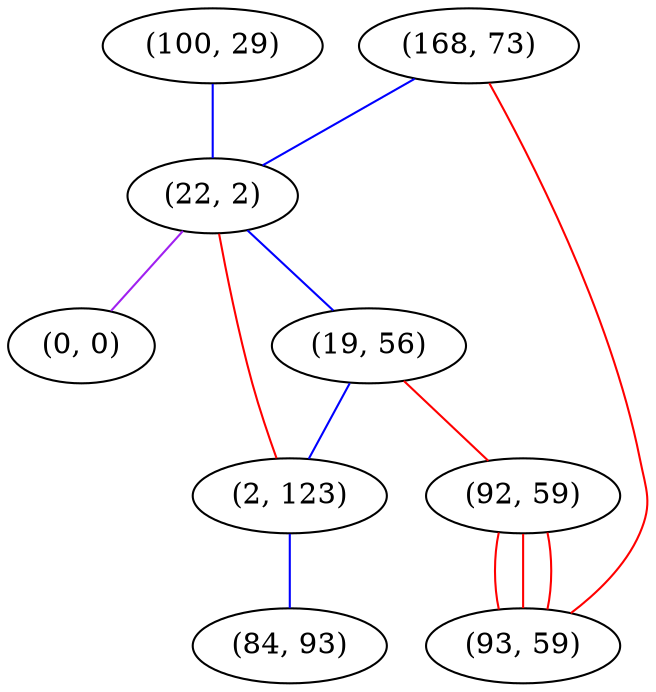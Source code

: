 graph "" {
"(100, 29)";
"(168, 73)";
"(22, 2)";
"(19, 56)";
"(0, 0)";
"(92, 59)";
"(2, 123)";
"(84, 93)";
"(93, 59)";
"(100, 29)" -- "(22, 2)"  [color=blue, key=0, weight=3];
"(168, 73)" -- "(22, 2)"  [color=blue, key=0, weight=3];
"(168, 73)" -- "(93, 59)"  [color=red, key=0, weight=1];
"(22, 2)" -- "(19, 56)"  [color=blue, key=0, weight=3];
"(22, 2)" -- "(0, 0)"  [color=purple, key=0, weight=4];
"(22, 2)" -- "(2, 123)"  [color=red, key=0, weight=1];
"(19, 56)" -- "(2, 123)"  [color=blue, key=0, weight=3];
"(19, 56)" -- "(92, 59)"  [color=red, key=0, weight=1];
"(92, 59)" -- "(93, 59)"  [color=red, key=0, weight=1];
"(92, 59)" -- "(93, 59)"  [color=red, key=1, weight=1];
"(92, 59)" -- "(93, 59)"  [color=red, key=2, weight=1];
"(2, 123)" -- "(84, 93)"  [color=blue, key=0, weight=3];
}
